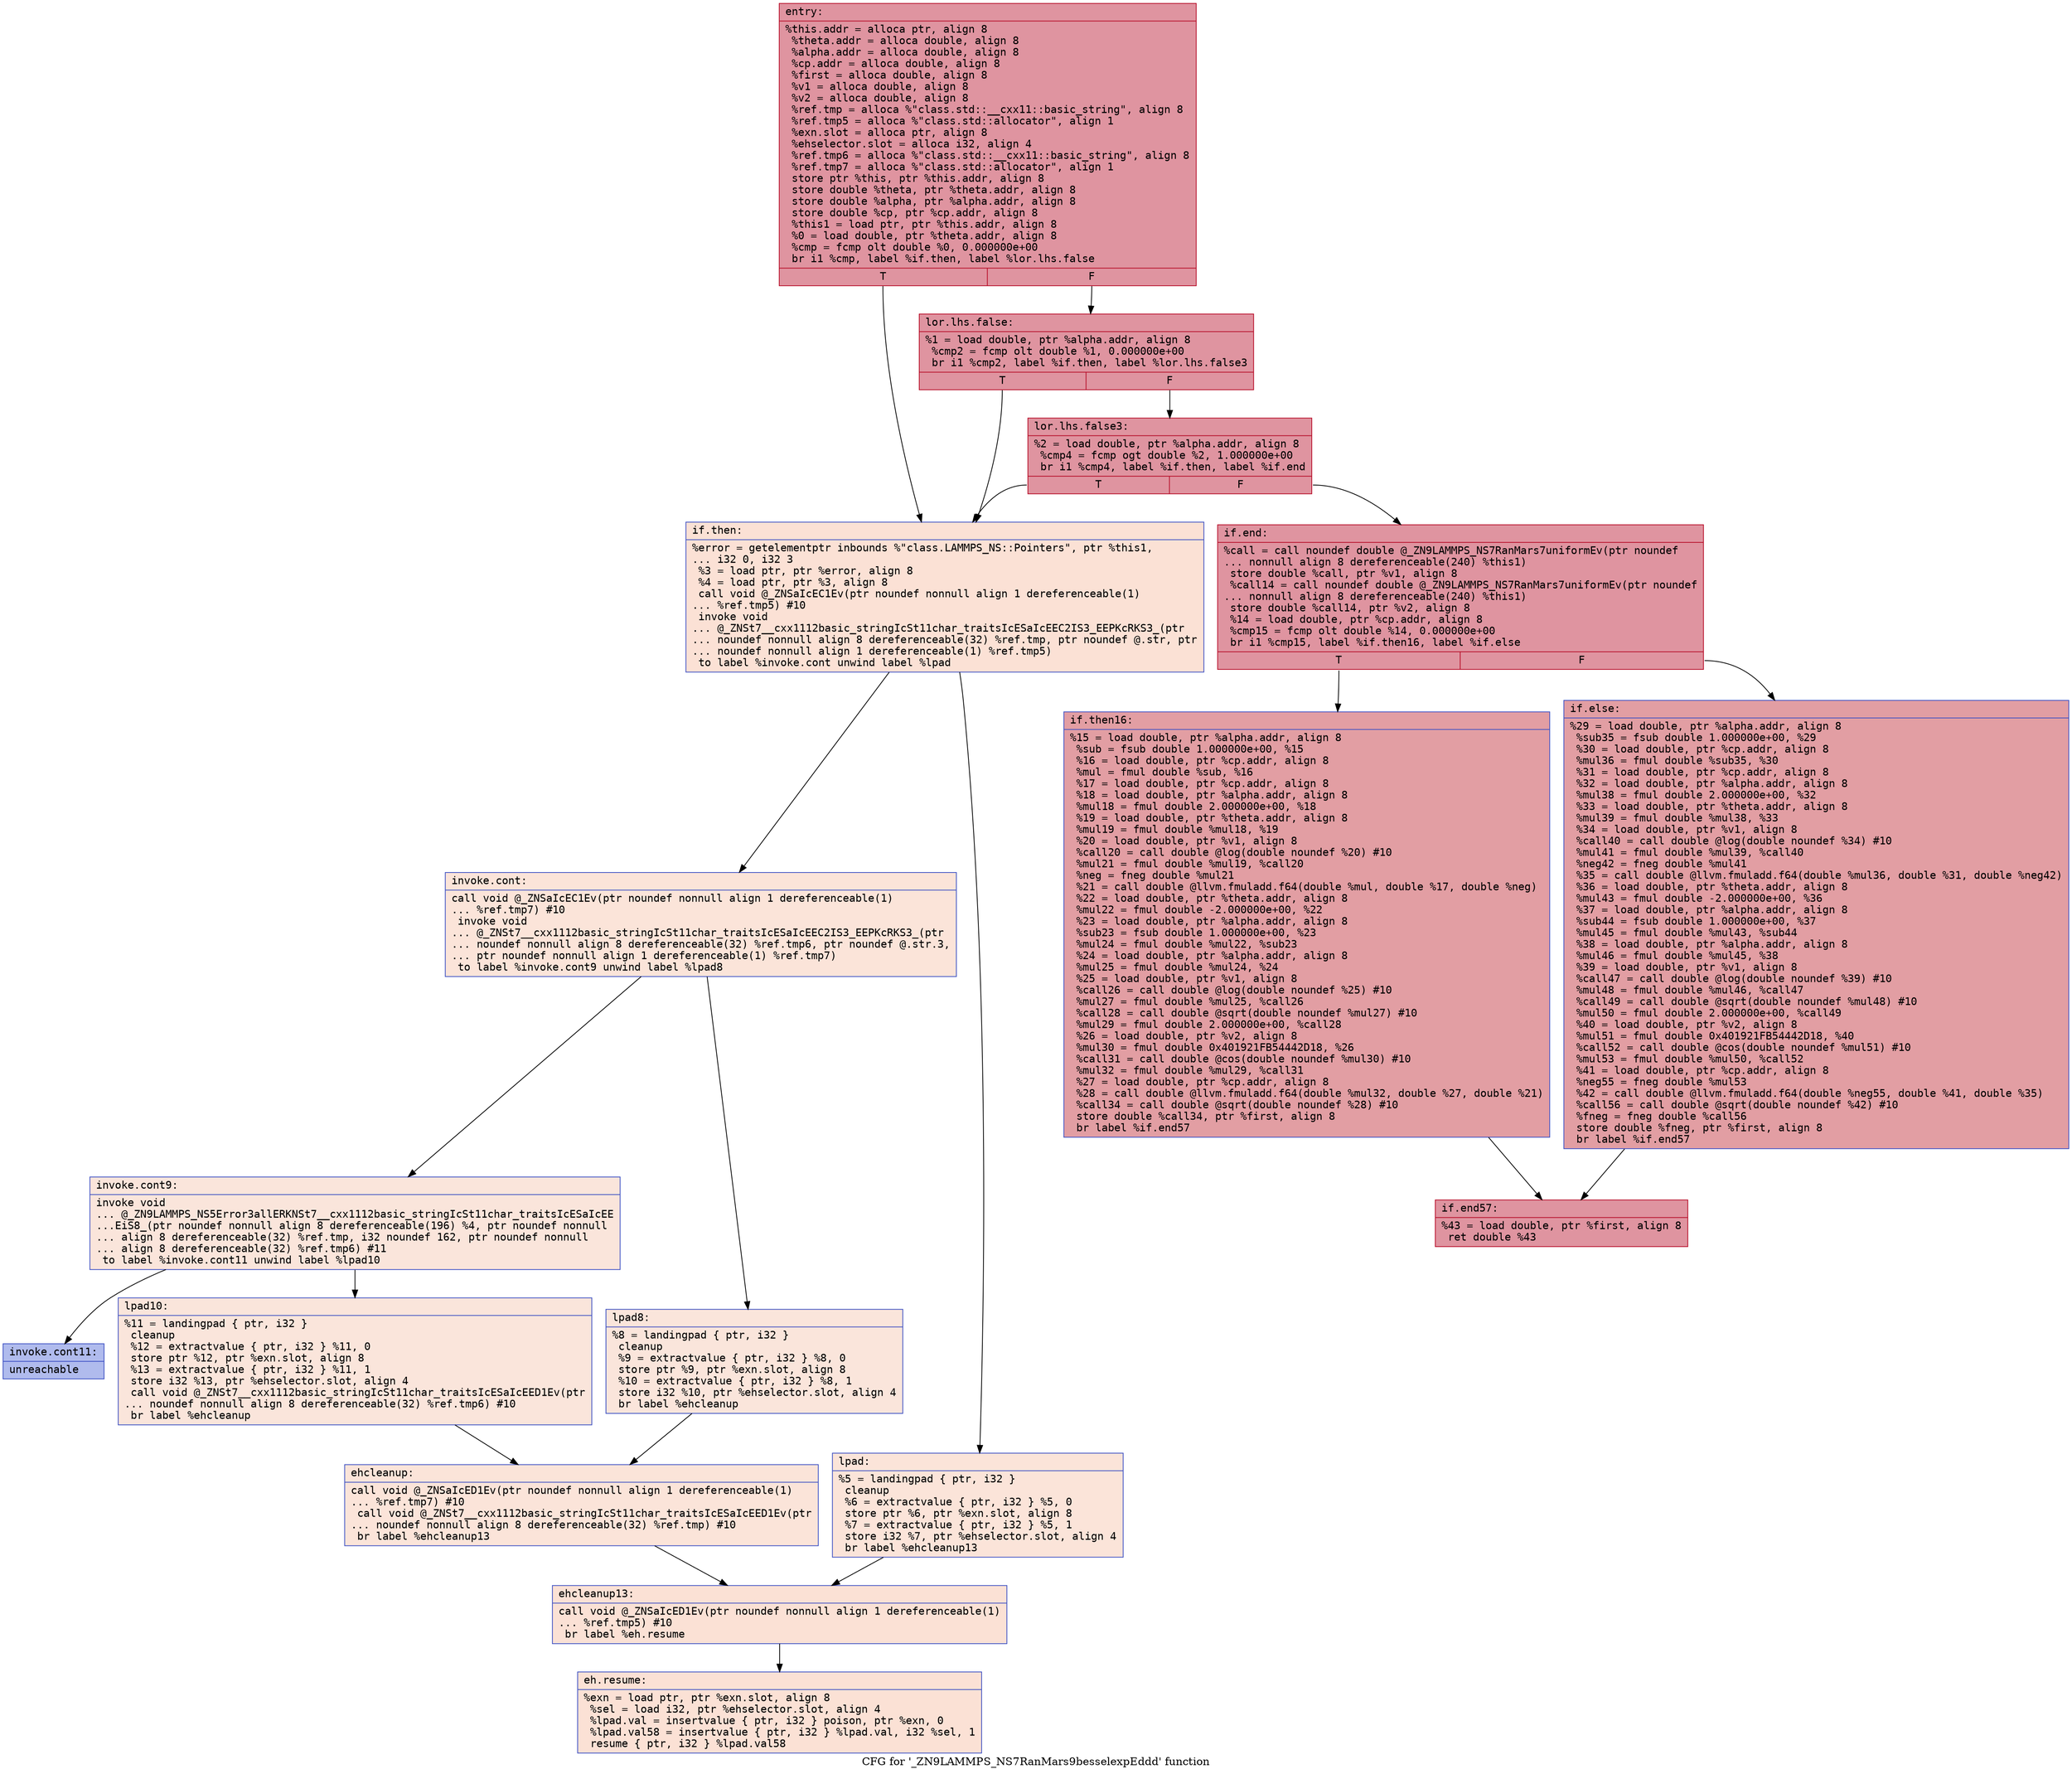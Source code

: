 digraph "CFG for '_ZN9LAMMPS_NS7RanMars9besselexpEddd' function" {
	label="CFG for '_ZN9LAMMPS_NS7RanMars9besselexpEddd' function";

	Node0x564edfbf6d90 [shape=record,color="#b70d28ff", style=filled, fillcolor="#b70d2870" fontname="Courier",label="{entry:\l|  %this.addr = alloca ptr, align 8\l  %theta.addr = alloca double, align 8\l  %alpha.addr = alloca double, align 8\l  %cp.addr = alloca double, align 8\l  %first = alloca double, align 8\l  %v1 = alloca double, align 8\l  %v2 = alloca double, align 8\l  %ref.tmp = alloca %\"class.std::__cxx11::basic_string\", align 8\l  %ref.tmp5 = alloca %\"class.std::allocator\", align 1\l  %exn.slot = alloca ptr, align 8\l  %ehselector.slot = alloca i32, align 4\l  %ref.tmp6 = alloca %\"class.std::__cxx11::basic_string\", align 8\l  %ref.tmp7 = alloca %\"class.std::allocator\", align 1\l  store ptr %this, ptr %this.addr, align 8\l  store double %theta, ptr %theta.addr, align 8\l  store double %alpha, ptr %alpha.addr, align 8\l  store double %cp, ptr %cp.addr, align 8\l  %this1 = load ptr, ptr %this.addr, align 8\l  %0 = load double, ptr %theta.addr, align 8\l  %cmp = fcmp olt double %0, 0.000000e+00\l  br i1 %cmp, label %if.then, label %lor.lhs.false\l|{<s0>T|<s1>F}}"];
	Node0x564edfbf6d90:s0 -> Node0x564edfbe4b30[tooltip="entry -> if.then\nProbability 0.00%" ];
	Node0x564edfbf6d90:s1 -> Node0x564edfbe4ba0[tooltip="entry -> lor.lhs.false\nProbability 100.00%" ];
	Node0x564edfbe4ba0 [shape=record,color="#b70d28ff", style=filled, fillcolor="#b70d2870" fontname="Courier",label="{lor.lhs.false:\l|  %1 = load double, ptr %alpha.addr, align 8\l  %cmp2 = fcmp olt double %1, 0.000000e+00\l  br i1 %cmp2, label %if.then, label %lor.lhs.false3\l|{<s0>T|<s1>F}}"];
	Node0x564edfbe4ba0:s0 -> Node0x564edfbe4b30[tooltip="lor.lhs.false -> if.then\nProbability 0.00%" ];
	Node0x564edfbe4ba0:s1 -> Node0x564edfbe4e00[tooltip="lor.lhs.false -> lor.lhs.false3\nProbability 100.00%" ];
	Node0x564edfbe4e00 [shape=record,color="#b70d28ff", style=filled, fillcolor="#b70d2870" fontname="Courier",label="{lor.lhs.false3:\l|  %2 = load double, ptr %alpha.addr, align 8\l  %cmp4 = fcmp ogt double %2, 1.000000e+00\l  br i1 %cmp4, label %if.then, label %if.end\l|{<s0>T|<s1>F}}"];
	Node0x564edfbe4e00:s0 -> Node0x564edfbe4b30[tooltip="lor.lhs.false3 -> if.then\nProbability 0.00%" ];
	Node0x564edfbe4e00:s1 -> Node0x564edfbf7230[tooltip="lor.lhs.false3 -> if.end\nProbability 100.00%" ];
	Node0x564edfbe4b30 [shape=record,color="#3d50c3ff", style=filled, fillcolor="#f7bca170" fontname="Courier",label="{if.then:\l|  %error = getelementptr inbounds %\"class.LAMMPS_NS::Pointers\", ptr %this1,\l... i32 0, i32 3\l  %3 = load ptr, ptr %error, align 8\l  %4 = load ptr, ptr %3, align 8\l  call void @_ZNSaIcEC1Ev(ptr noundef nonnull align 1 dereferenceable(1)\l... %ref.tmp5) #10\l  invoke void\l... @_ZNSt7__cxx1112basic_stringIcSt11char_traitsIcESaIcEEC2IS3_EEPKcRKS3_(ptr\l... noundef nonnull align 8 dereferenceable(32) %ref.tmp, ptr noundef @.str, ptr\l... noundef nonnull align 1 dereferenceable(1) %ref.tmp5)\l          to label %invoke.cont unwind label %lpad\l}"];
	Node0x564edfbe4b30 -> Node0x564edfbe5660[tooltip="if.then -> invoke.cont\nProbability 50.00%" ];
	Node0x564edfbe4b30 -> Node0x564edfbe56e0[tooltip="if.then -> lpad\nProbability 50.00%" ];
	Node0x564edfbe5660 [shape=record,color="#3d50c3ff", style=filled, fillcolor="#f5c1a970" fontname="Courier",label="{invoke.cont:\l|  call void @_ZNSaIcEC1Ev(ptr noundef nonnull align 1 dereferenceable(1)\l... %ref.tmp7) #10\l  invoke void\l... @_ZNSt7__cxx1112basic_stringIcSt11char_traitsIcESaIcEEC2IS3_EEPKcRKS3_(ptr\l... noundef nonnull align 8 dereferenceable(32) %ref.tmp6, ptr noundef @.str.3,\l... ptr noundef nonnull align 1 dereferenceable(1) %ref.tmp7)\l          to label %invoke.cont9 unwind label %lpad8\l}"];
	Node0x564edfbe5660 -> Node0x564edfbe5a00[tooltip="invoke.cont -> invoke.cont9\nProbability 50.00%" ];
	Node0x564edfbe5660 -> Node0x564edfbe5a50[tooltip="invoke.cont -> lpad8\nProbability 50.00%" ];
	Node0x564edfbe5a00 [shape=record,color="#3d50c3ff", style=filled, fillcolor="#f4c5ad70" fontname="Courier",label="{invoke.cont9:\l|  invoke void\l... @_ZN9LAMMPS_NS5Error3allERKNSt7__cxx1112basic_stringIcSt11char_traitsIcESaIcEE\l...EiS8_(ptr noundef nonnull align 8 dereferenceable(196) %4, ptr noundef nonnull\l... align 8 dereferenceable(32) %ref.tmp, i32 noundef 162, ptr noundef nonnull\l... align 8 dereferenceable(32) %ref.tmp6) #11\l          to label %invoke.cont11 unwind label %lpad10\l}"];
	Node0x564edfbe5a00 -> Node0x564edfbe59b0[tooltip="invoke.cont9 -> invoke.cont11\nProbability 0.00%" ];
	Node0x564edfbe5a00 -> Node0x564edfbe5cb0[tooltip="invoke.cont9 -> lpad10\nProbability 100.00%" ];
	Node0x564edfbe59b0 [shape=record,color="#3d50c3ff", style=filled, fillcolor="#4c66d670" fontname="Courier",label="{invoke.cont11:\l|  unreachable\l}"];
	Node0x564edfbe56e0 [shape=record,color="#3d50c3ff", style=filled, fillcolor="#f5c1a970" fontname="Courier",label="{lpad:\l|  %5 = landingpad \{ ptr, i32 \}\l          cleanup\l  %6 = extractvalue \{ ptr, i32 \} %5, 0\l  store ptr %6, ptr %exn.slot, align 8\l  %7 = extractvalue \{ ptr, i32 \} %5, 1\l  store i32 %7, ptr %ehselector.slot, align 4\l  br label %ehcleanup13\l}"];
	Node0x564edfbe56e0 -> Node0x564edfbe6270[tooltip="lpad -> ehcleanup13\nProbability 100.00%" ];
	Node0x564edfbe5a50 [shape=record,color="#3d50c3ff", style=filled, fillcolor="#f4c5ad70" fontname="Courier",label="{lpad8:\l|  %8 = landingpad \{ ptr, i32 \}\l          cleanup\l  %9 = extractvalue \{ ptr, i32 \} %8, 0\l  store ptr %9, ptr %exn.slot, align 8\l  %10 = extractvalue \{ ptr, i32 \} %8, 1\l  store i32 %10, ptr %ehselector.slot, align 4\l  br label %ehcleanup\l}"];
	Node0x564edfbe5a50 -> Node0x564edfbe65c0[tooltip="lpad8 -> ehcleanup\nProbability 100.00%" ];
	Node0x564edfbe5cb0 [shape=record,color="#3d50c3ff", style=filled, fillcolor="#f4c5ad70" fontname="Courier",label="{lpad10:\l|  %11 = landingpad \{ ptr, i32 \}\l          cleanup\l  %12 = extractvalue \{ ptr, i32 \} %11, 0\l  store ptr %12, ptr %exn.slot, align 8\l  %13 = extractvalue \{ ptr, i32 \} %11, 1\l  store i32 %13, ptr %ehselector.slot, align 4\l  call void @_ZNSt7__cxx1112basic_stringIcSt11char_traitsIcESaIcEED1Ev(ptr\l... noundef nonnull align 8 dereferenceable(32) %ref.tmp6) #10\l  br label %ehcleanup\l}"];
	Node0x564edfbe5cb0 -> Node0x564edfbe65c0[tooltip="lpad10 -> ehcleanup\nProbability 100.00%" ];
	Node0x564edfbe65c0 [shape=record,color="#3d50c3ff", style=filled, fillcolor="#f5c1a970" fontname="Courier",label="{ehcleanup:\l|  call void @_ZNSaIcED1Ev(ptr noundef nonnull align 1 dereferenceable(1)\l... %ref.tmp7) #10\l  call void @_ZNSt7__cxx1112basic_stringIcSt11char_traitsIcESaIcEED1Ev(ptr\l... noundef nonnull align 8 dereferenceable(32) %ref.tmp) #10\l  br label %ehcleanup13\l}"];
	Node0x564edfbe65c0 -> Node0x564edfbe6270[tooltip="ehcleanup -> ehcleanup13\nProbability 100.00%" ];
	Node0x564edfbe6270 [shape=record,color="#3d50c3ff", style=filled, fillcolor="#f7bca170" fontname="Courier",label="{ehcleanup13:\l|  call void @_ZNSaIcED1Ev(ptr noundef nonnull align 1 dereferenceable(1)\l... %ref.tmp5) #10\l  br label %eh.resume\l}"];
	Node0x564edfbe6270 -> Node0x564edfbfbee0[tooltip="ehcleanup13 -> eh.resume\nProbability 100.00%" ];
	Node0x564edfbf7230 [shape=record,color="#b70d28ff", style=filled, fillcolor="#b70d2870" fontname="Courier",label="{if.end:\l|  %call = call noundef double @_ZN9LAMMPS_NS7RanMars7uniformEv(ptr noundef\l... nonnull align 8 dereferenceable(240) %this1)\l  store double %call, ptr %v1, align 8\l  %call14 = call noundef double @_ZN9LAMMPS_NS7RanMars7uniformEv(ptr noundef\l... nonnull align 8 dereferenceable(240) %this1)\l  store double %call14, ptr %v2, align 8\l  %14 = load double, ptr %cp.addr, align 8\l  %cmp15 = fcmp olt double %14, 0.000000e+00\l  br i1 %cmp15, label %if.then16, label %if.else\l|{<s0>T|<s1>F}}"];
	Node0x564edfbf7230:s0 -> Node0x564edfbfc470[tooltip="if.end -> if.then16\nProbability 50.00%" ];
	Node0x564edfbf7230:s1 -> Node0x564edfbfc4c0[tooltip="if.end -> if.else\nProbability 50.00%" ];
	Node0x564edfbfc470 [shape=record,color="#3d50c3ff", style=filled, fillcolor="#be242e70" fontname="Courier",label="{if.then16:\l|  %15 = load double, ptr %alpha.addr, align 8\l  %sub = fsub double 1.000000e+00, %15\l  %16 = load double, ptr %cp.addr, align 8\l  %mul = fmul double %sub, %16\l  %17 = load double, ptr %cp.addr, align 8\l  %18 = load double, ptr %alpha.addr, align 8\l  %mul18 = fmul double 2.000000e+00, %18\l  %19 = load double, ptr %theta.addr, align 8\l  %mul19 = fmul double %mul18, %19\l  %20 = load double, ptr %v1, align 8\l  %call20 = call double @log(double noundef %20) #10\l  %mul21 = fmul double %mul19, %call20\l  %neg = fneg double %mul21\l  %21 = call double @llvm.fmuladd.f64(double %mul, double %17, double %neg)\l  %22 = load double, ptr %theta.addr, align 8\l  %mul22 = fmul double -2.000000e+00, %22\l  %23 = load double, ptr %alpha.addr, align 8\l  %sub23 = fsub double 1.000000e+00, %23\l  %mul24 = fmul double %mul22, %sub23\l  %24 = load double, ptr %alpha.addr, align 8\l  %mul25 = fmul double %mul24, %24\l  %25 = load double, ptr %v1, align 8\l  %call26 = call double @log(double noundef %25) #10\l  %mul27 = fmul double %mul25, %call26\l  %call28 = call double @sqrt(double noundef %mul27) #10\l  %mul29 = fmul double 2.000000e+00, %call28\l  %26 = load double, ptr %v2, align 8\l  %mul30 = fmul double 0x401921FB54442D18, %26\l  %call31 = call double @cos(double noundef %mul30) #10\l  %mul32 = fmul double %mul29, %call31\l  %27 = load double, ptr %cp.addr, align 8\l  %28 = call double @llvm.fmuladd.f64(double %mul32, double %27, double %21)\l  %call34 = call double @sqrt(double noundef %28) #10\l  store double %call34, ptr %first, align 8\l  br label %if.end57\l}"];
	Node0x564edfbfc470 -> Node0x564edfbfe3a0[tooltip="if.then16 -> if.end57\nProbability 100.00%" ];
	Node0x564edfbfc4c0 [shape=record,color="#3d50c3ff", style=filled, fillcolor="#be242e70" fontname="Courier",label="{if.else:\l|  %29 = load double, ptr %alpha.addr, align 8\l  %sub35 = fsub double 1.000000e+00, %29\l  %30 = load double, ptr %cp.addr, align 8\l  %mul36 = fmul double %sub35, %30\l  %31 = load double, ptr %cp.addr, align 8\l  %32 = load double, ptr %alpha.addr, align 8\l  %mul38 = fmul double 2.000000e+00, %32\l  %33 = load double, ptr %theta.addr, align 8\l  %mul39 = fmul double %mul38, %33\l  %34 = load double, ptr %v1, align 8\l  %call40 = call double @log(double noundef %34) #10\l  %mul41 = fmul double %mul39, %call40\l  %neg42 = fneg double %mul41\l  %35 = call double @llvm.fmuladd.f64(double %mul36, double %31, double %neg42)\l  %36 = load double, ptr %theta.addr, align 8\l  %mul43 = fmul double -2.000000e+00, %36\l  %37 = load double, ptr %alpha.addr, align 8\l  %sub44 = fsub double 1.000000e+00, %37\l  %mul45 = fmul double %mul43, %sub44\l  %38 = load double, ptr %alpha.addr, align 8\l  %mul46 = fmul double %mul45, %38\l  %39 = load double, ptr %v1, align 8\l  %call47 = call double @log(double noundef %39) #10\l  %mul48 = fmul double %mul46, %call47\l  %call49 = call double @sqrt(double noundef %mul48) #10\l  %mul50 = fmul double 2.000000e+00, %call49\l  %40 = load double, ptr %v2, align 8\l  %mul51 = fmul double 0x401921FB54442D18, %40\l  %call52 = call double @cos(double noundef %mul51) #10\l  %mul53 = fmul double %mul50, %call52\l  %41 = load double, ptr %cp.addr, align 8\l  %neg55 = fneg double %mul53\l  %42 = call double @llvm.fmuladd.f64(double %neg55, double %41, double %35)\l  %call56 = call double @sqrt(double noundef %42) #10\l  %fneg = fneg double %call56\l  store double %fneg, ptr %first, align 8\l  br label %if.end57\l}"];
	Node0x564edfbfc4c0 -> Node0x564edfbfe3a0[tooltip="if.else -> if.end57\nProbability 100.00%" ];
	Node0x564edfbfe3a0 [shape=record,color="#b70d28ff", style=filled, fillcolor="#b70d2870" fontname="Courier",label="{if.end57:\l|  %43 = load double, ptr %first, align 8\l  ret double %43\l}"];
	Node0x564edfbfbee0 [shape=record,color="#3d50c3ff", style=filled, fillcolor="#f7bca170" fontname="Courier",label="{eh.resume:\l|  %exn = load ptr, ptr %exn.slot, align 8\l  %sel = load i32, ptr %ehselector.slot, align 4\l  %lpad.val = insertvalue \{ ptr, i32 \} poison, ptr %exn, 0\l  %lpad.val58 = insertvalue \{ ptr, i32 \} %lpad.val, i32 %sel, 1\l  resume \{ ptr, i32 \} %lpad.val58\l}"];
}

